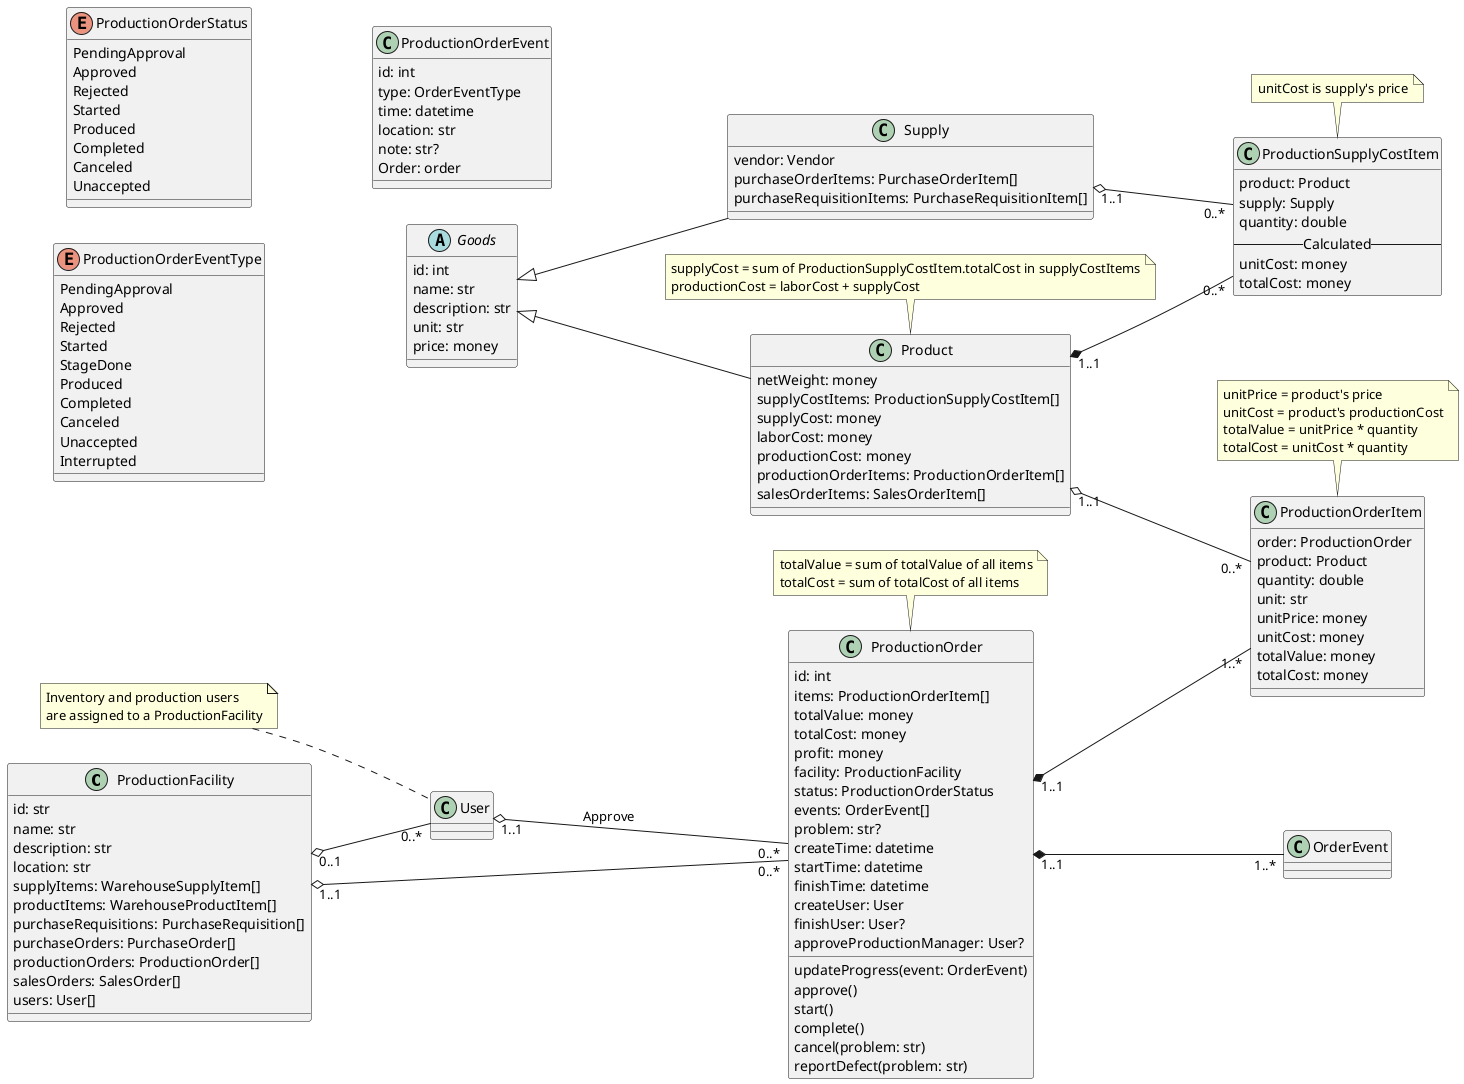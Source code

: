 @startuml production
left to right direction

class ProductionFacility {
    id: str
    name: str
    description: str
    location: str
    supplyItems: WarehouseSupplyItem[]
    productItems: WarehouseProductItem[]
    purchaseRequisitions: PurchaseRequisition[]
    purchaseOrders: PurchaseOrder[]
    productionOrders: ProductionOrder[]
    salesOrders: SalesOrder[]
    users: User[]
}
ProductionFacility "0..1" o-- "0..*" User
note left: Inventory and production users\nare assigned to a ProductionFacility

abstract Goods {
    id: int
    name: str
    description: str
    unit: str
    price: money
}

class Supply {
    vendor: Vendor
    purchaseOrderItems: PurchaseOrderItem[]
    purchaseRequisitionItems: PurchaseRequisitionItem[]
}
Goods <|-- Supply

class Product {
    netWeight: money
    supplyCostItems: ProductionSupplyCostItem[]
    supplyCost: money
    laborCost: money
    productionCost: money
    productionOrderItems: ProductionOrderItem[]
    salesOrderItems: SalesOrderItem[]
}
Goods <|-- Product
note top
    supplyCost = sum of ProductionSupplyCostItem.totalCost in supplyCostItems
    productionCost = laborCost + supplyCost
endnote

class ProductionSupplyCostItem {
    product: Product
    supply: Supply
    quantity: double
    --Calculated--
    unitCost: money
    totalCost: money
}
Product "1..1" *-- "0..*" ProductionSupplyCostItem
Supply "1..1" o-- "0..*" ProductionSupplyCostItem
note top: unitCost is supply's price

enum ProductionOrderStatus {
    PendingApproval
    Approved
    Rejected
    Started
    Produced
    Completed
    Canceled
    Unaccepted
}

class ProductionOrder {
    id: int
    items: ProductionOrderItem[]
    totalValue: money
    totalCost: money
    profit: money
    facility: ProductionFacility
    status: ProductionOrderStatus
    events: OrderEvent[]
    problem: str?
    createTime: datetime
    startTime: datetime
    finishTime: datetime
    createUser: User
    finishUser: User?
    approveProductionManager: User?
    updateProgress(event: OrderEvent)
    approve()
    start()
    complete()
    cancel(problem: str)
    reportDefect(problem: str)
}
ProductionFacility "1..1" o-- "0..*" ProductionOrder
User "1..1" o-- "0..*" ProductionOrder : Approve
note top
    totalValue = sum of totalValue of all items
    totalCost = sum of totalCost of all items
endnote

class ProductionOrderItem {
    order: ProductionOrder
    product: Product
    quantity: double
    unit: str
    unitPrice: money
    unitCost: money
    totalValue: money
    totalCost: money
}
ProductionOrder "1..1" *-- "1..*" ProductionOrderItem
Product "1..1" o-- "0..*" ProductionOrderItem
note top
    unitPrice = product's price
    unitCost = product's productionCost
    totalValue = unitPrice * quantity
    totalCost = unitCost * quantity
endnote

enum ProductionOrderEventType {
    PendingApproval
    Approved
    Rejected
    Started
    StageDone
    Produced
    Completed
    Canceled
    Unaccepted
    Interrupted
}

class ProductionOrderEvent {
    id: int
    type: OrderEventType
    time: datetime
    location: str
    note: str?
    Order: order
}
ProductionOrder "1..1" *-- "1..*" OrderEvent
@enduml